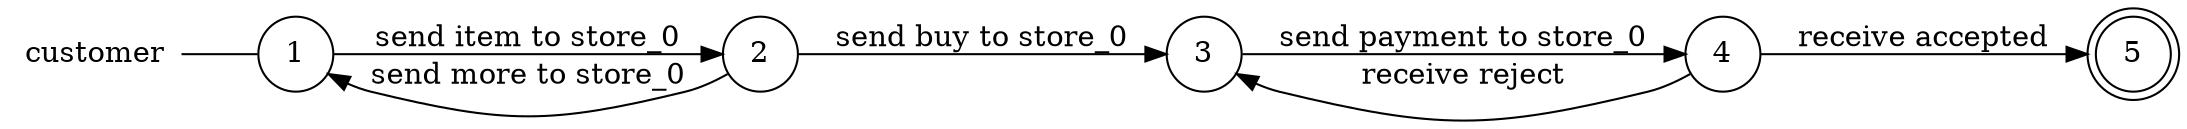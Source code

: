 digraph customer {
	rankdir="LR";
	n_0 [label="customer", shape="plaintext"];
	n_1 [id="6", shape=doublecircle, label="5"];
	n_2 [id="1", shape=circle, label="1"];
	n_0 -> n_2 [arrowhead=none];
	n_3 [id="2", shape=circle, label="3"];
	n_4 [id="4", shape=circle, label="4"];
	n_5 [id="7", shape=circle, label="2"];

	n_4 -> n_1 [id="[$e|2]", label="receive accepted"];
	n_4 -> n_3 [id="[$e|9]", label="receive reject"];
	n_3 -> n_4 [id="[$e|5]", label="send payment to store_0"];
	n_5 -> n_2 [id="[$e|8]", label="send more to store_0"];
	n_2 -> n_5 [id="[$e|3]", label="send item to store_0"];
	n_5 -> n_3 [id="[$e|7]", label="send buy to store_0"];
}
